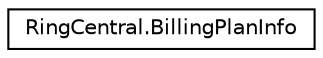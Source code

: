 digraph "Graphical Class Hierarchy"
{
 // LATEX_PDF_SIZE
  edge [fontname="Helvetica",fontsize="10",labelfontname="Helvetica",labelfontsize="10"];
  node [fontname="Helvetica",fontsize="10",shape=record];
  rankdir="LR";
  Node0 [label="RingCentral.BillingPlanInfo",height=0.2,width=0.4,color="black", fillcolor="white", style="filled",URL="$classRingCentral_1_1BillingPlanInfo.html",tooltip="Information on account billing plan"];
}
